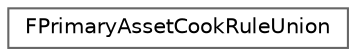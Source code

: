 digraph "Graphical Class Hierarchy"
{
 // INTERACTIVE_SVG=YES
 // LATEX_PDF_SIZE
  bgcolor="transparent";
  edge [fontname=Helvetica,fontsize=10,labelfontname=Helvetica,labelfontsize=10];
  node [fontname=Helvetica,fontsize=10,shape=box,height=0.2,width=0.4];
  rankdir="LR";
  Node0 [id="Node000000",label="FPrimaryAssetCookRuleUnion",height=0.2,width=0.4,color="grey40", fillcolor="white", style="filled",URL="$d3/d49/structFPrimaryAssetCookRuleUnion.html",tooltip="Merges CookRules from multiple managers to decide the final CookRule for an asset they manage."];
}

